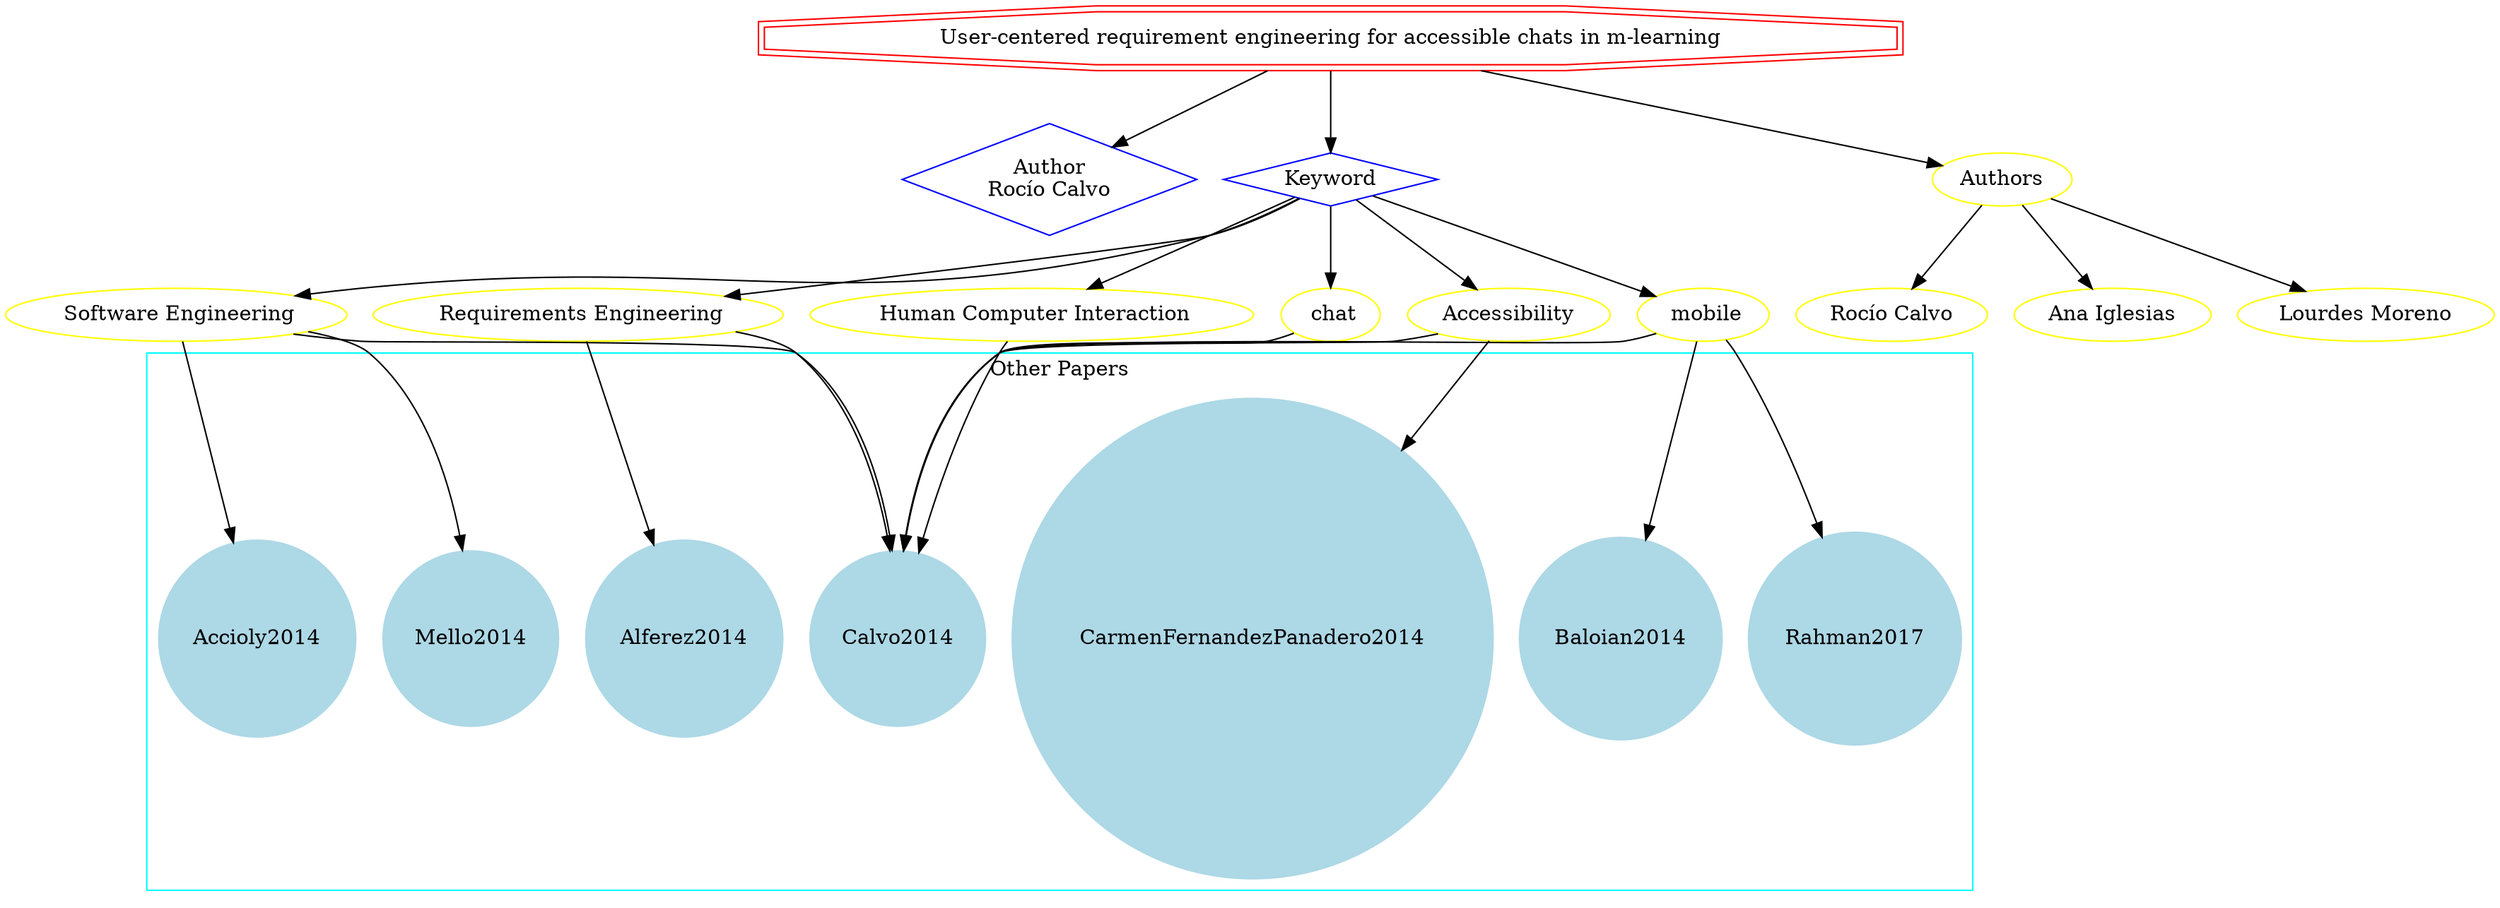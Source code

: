 strict digraph mind_map103 {
	node [color=red shape=doubleoctagon]
	"User-centered requirement engineering for accessible chats in m-learning"
	node [color=blue shape=diamond]
	"Author
Rocío Calvo"
	Keyword
	"User-centered requirement engineering for accessible chats in m-learning" -> "Author
Rocío Calvo"
	"User-centered requirement engineering for accessible chats in m-learning" -> Keyword
	node [color=yellow shape=ellipse]
	Accessibility
	Keyword -> Accessibility
	" mobile"
	Keyword -> " mobile"
	" chat"
	Keyword -> " chat"
	" Human Computer Interaction"
	Keyword -> " Human Computer Interaction"
	" Software Engineering"
	Keyword -> " Software Engineering"
	" Requirements Engineering"
	Keyword -> " Requirements Engineering"
	subgraph cluster_0 {
		node [style=filled]
		node [color=lightblue shape=circle]
		label="Other Papers"
		color=cyan
		Rahman2017
		Accioly2014
		Alferez2014
		Mello2014
		Calvo2014
		CarmenFernandezPanadero2014
		Baloian2014
	}
	Accessibility -> Calvo2014
	Accessibility -> CarmenFernandezPanadero2014
	" mobile" -> Rahman2017
	" mobile" -> Calvo2014
	" mobile" -> Baloian2014
	" chat" -> Calvo2014
	" Human Computer Interaction" -> Calvo2014
	" Software Engineering" -> Accioly2014
	" Software Engineering" -> Mello2014
	" Software Engineering" -> Calvo2014
	" Requirements Engineering" -> Alferez2014
	" Requirements Engineering" -> Calvo2014
	"User-centered requirement engineering for accessible chats in m-learning" -> Authors
	Authors -> "Rocío Calvo"
	Authors -> "Ana Iglesias"
	Authors -> "Lourdes Moreno"
}

